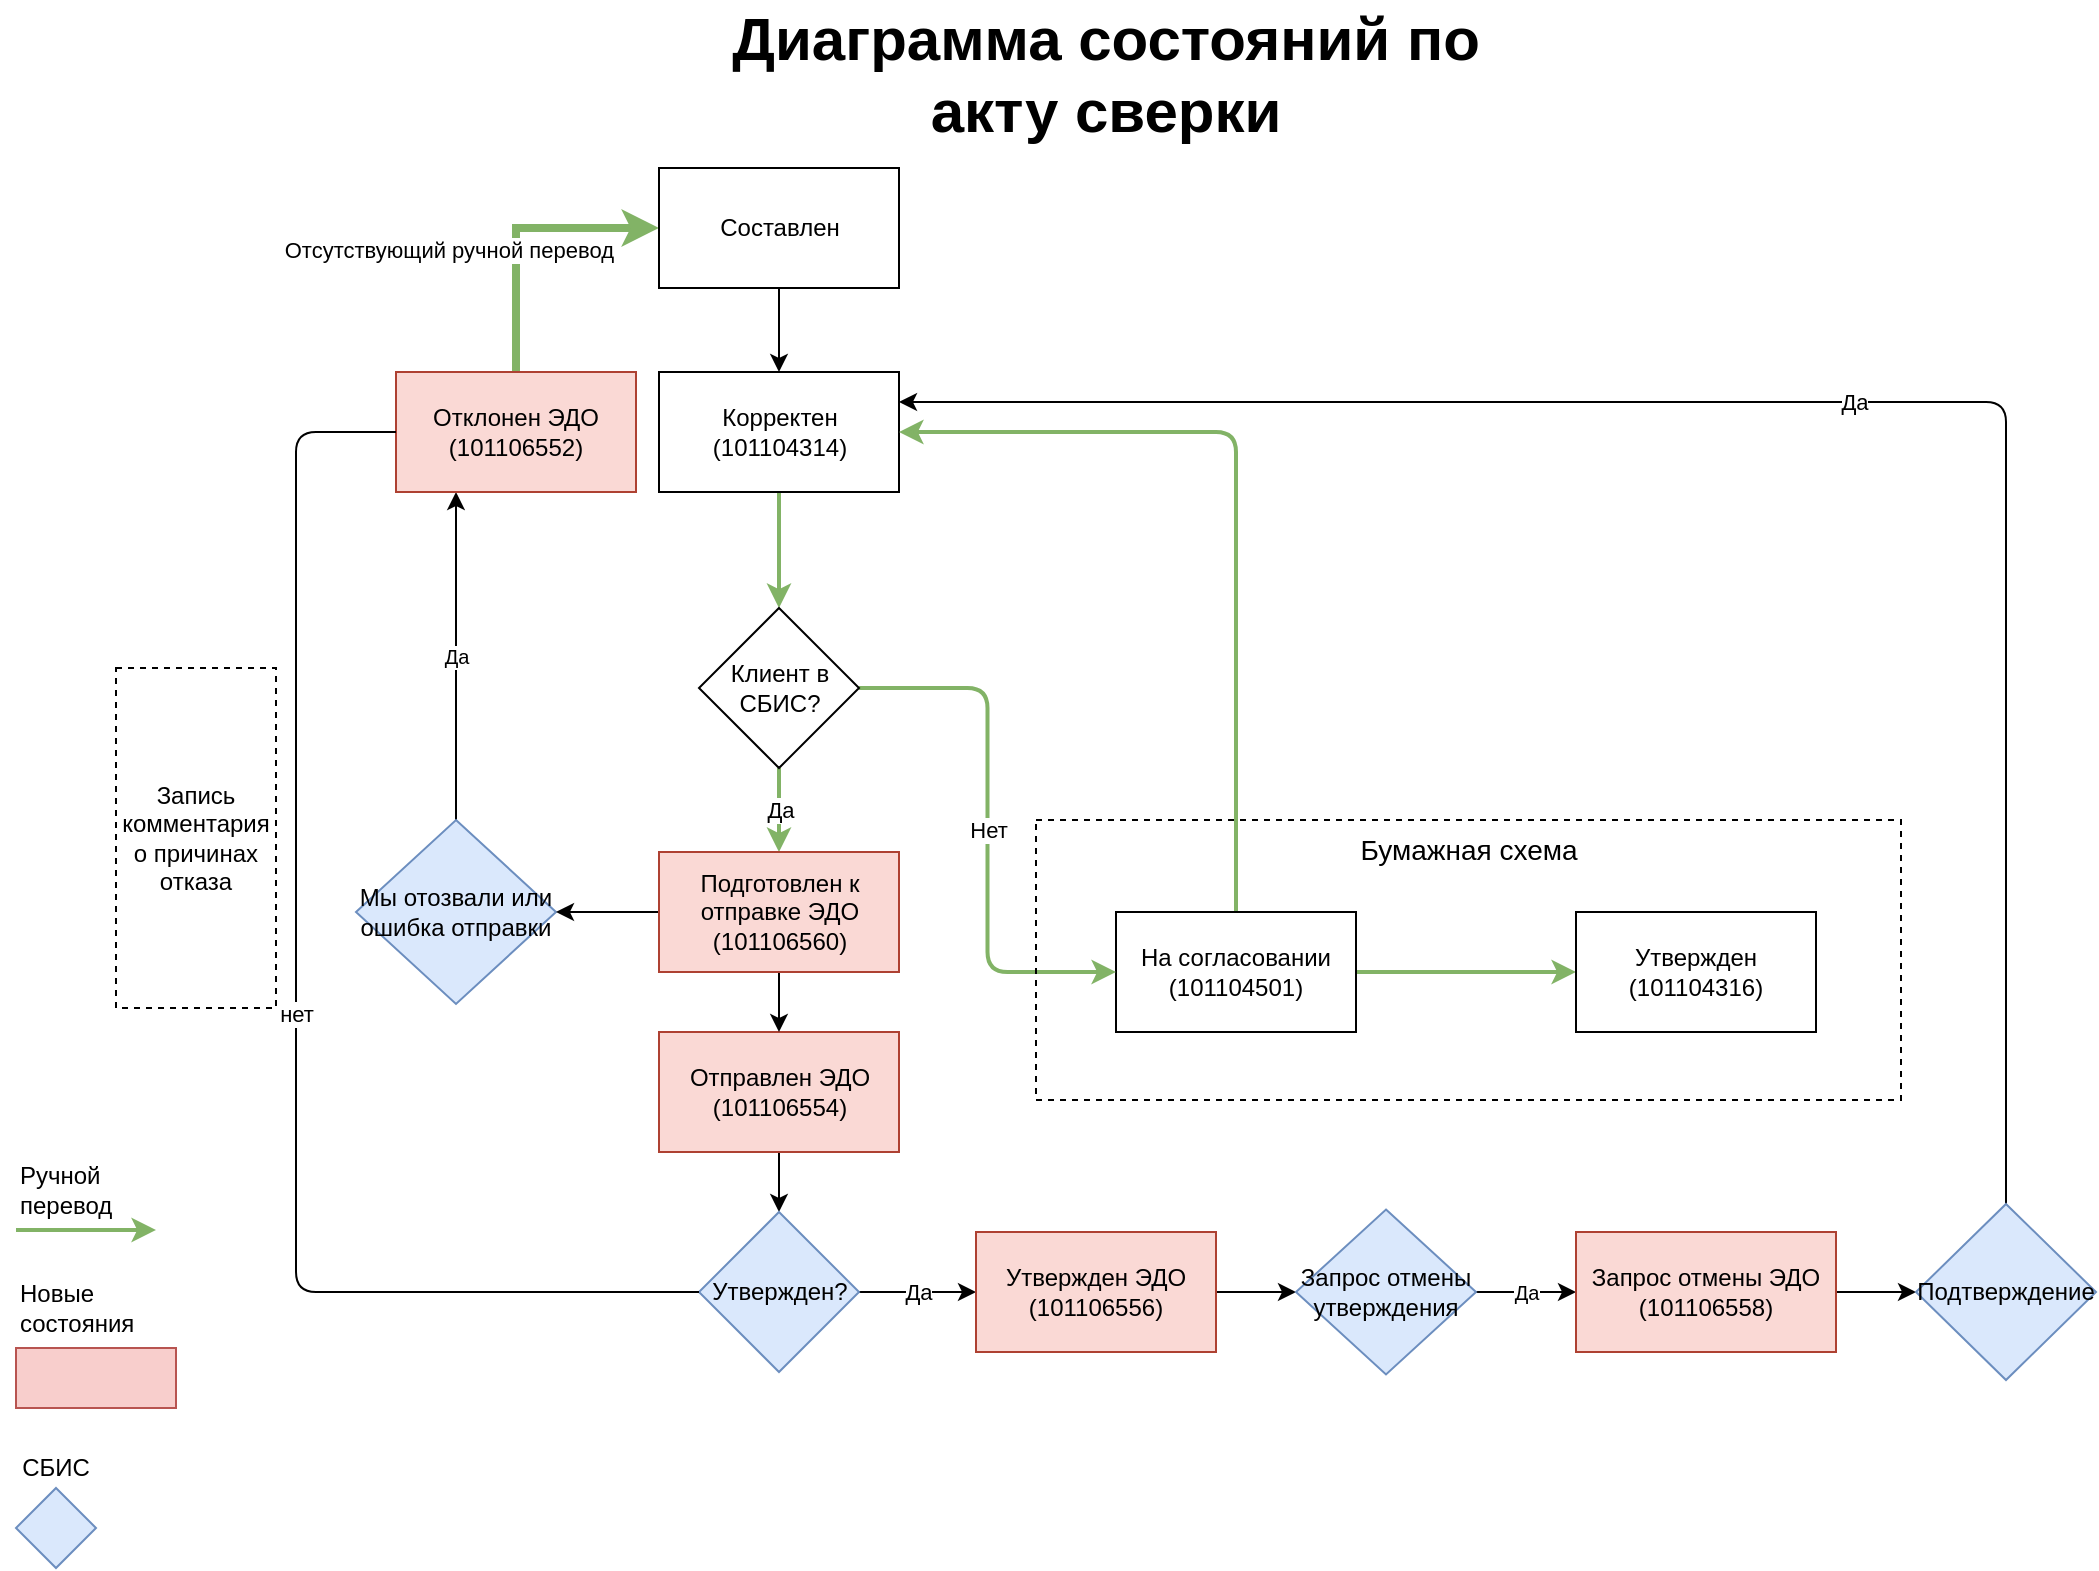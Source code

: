 <mxfile version="15.2.5" type="device"><diagram id="iuCHiCjnLZ_IgXiarGEA" name="Reconcilliation_States_Diagram"><mxGraphModel dx="1422" dy="794" grid="0" gridSize="10" guides="1" tooltips="1" connect="1" arrows="1" fold="1" page="1" pageScale="1" pageWidth="1169" pageHeight="827" math="0" shadow="0"><root><mxCell id="0"/><mxCell id="1" parent="0"/><mxCell id="cApltJcbFy3aZXX6_Vio-32" style="edgeStyle=orthogonalEdgeStyle;orthogonalLoop=1;jettySize=auto;html=1;exitX=0.5;exitY=1;exitDx=0;exitDy=0;entryX=0.5;entryY=0;entryDx=0;entryDy=0;fillColor=#d5e8d4;strokeColor=#82b366;strokeWidth=2;" parent="1" source="cApltJcbFy3aZXX6_Vio-2" target="cApltJcbFy3aZXX6_Vio-25" edge="1"><mxGeometry relative="1" as="geometry"/></mxCell><mxCell id="cApltJcbFy3aZXX6_Vio-2" value="Корректен (101104314)" style="whiteSpace=wrap;html=1;" parent="1" vertex="1"><mxGeometry x="361.5" y="202" width="120" height="60" as="geometry"/></mxCell><mxCell id="cApltJcbFy3aZXX6_Vio-29" style="edgeStyle=orthogonalEdgeStyle;orthogonalLoop=1;jettySize=auto;html=1;exitX=1;exitY=0.5;exitDx=0;exitDy=0;entryX=0;entryY=0.5;entryDx=0;entryDy=0;fillColor=#d5e8d4;strokeColor=#82b366;strokeWidth=2;" parent="1" source="cApltJcbFy3aZXX6_Vio-6" target="cApltJcbFy3aZXX6_Vio-28" edge="1"><mxGeometry relative="1" as="geometry"/></mxCell><mxCell id="cApltJcbFy3aZXX6_Vio-35" style="edgeStyle=orthogonalEdgeStyle;orthogonalLoop=1;jettySize=auto;html=1;exitX=0.5;exitY=0;exitDx=0;exitDy=0;entryX=1;entryY=0.5;entryDx=0;entryDy=0;strokeWidth=2;fillColor=#d5e8d4;strokeColor=#82b366;" parent="1" source="cApltJcbFy3aZXX6_Vio-6" target="cApltJcbFy3aZXX6_Vio-2" edge="1"><mxGeometry relative="1" as="geometry"/></mxCell><mxCell id="cApltJcbFy3aZXX6_Vio-6" value="На согласовании (101104501)" style="whiteSpace=wrap;html=1;" parent="1" vertex="1"><mxGeometry x="590" y="472" width="120" height="60" as="geometry"/></mxCell><mxCell id="cApltJcbFy3aZXX6_Vio-47" style="edgeStyle=orthogonalEdgeStyle;orthogonalLoop=1;jettySize=auto;html=1;exitX=0.5;exitY=1;exitDx=0;exitDy=0;entryX=0.5;entryY=0;entryDx=0;entryDy=0;" parent="1" source="cApltJcbFy3aZXX6_Vio-8" target="cApltJcbFy3aZXX6_Vio-17" edge="1"><mxGeometry relative="1" as="geometry"/></mxCell><mxCell id="cApltJcbFy3aZXX6_Vio-8" value="Отправлен ЭДО (101106554)" style="whiteSpace=wrap;html=1;fillColor=#fad9d5;strokeColor=#ae4132;" parent="1" vertex="1"><mxGeometry x="361.5" y="532" width="120" height="60" as="geometry"/></mxCell><mxCell id="cApltJcbFy3aZXX6_Vio-38" value="Да" style="edgeStyle=orthogonalEdgeStyle;orthogonalLoop=1;jettySize=auto;html=1;exitX=1;exitY=0.5;exitDx=0;exitDy=0;entryX=0;entryY=0.5;entryDx=0;entryDy=0;" parent="1" source="cApltJcbFy3aZXX6_Vio-17" target="cApltJcbFy3aZXX6_Vio-37" edge="1"><mxGeometry relative="1" as="geometry"/></mxCell><mxCell id="cApltJcbFy3aZXX6_Vio-17" value="Утвержден?" style="rhombus;whiteSpace=wrap;html=1;fillColor=#dae8fc;strokeColor=#6c8ebf;" parent="1" vertex="1"><mxGeometry x="381.5" y="622" width="80" height="80" as="geometry"/></mxCell><mxCell id="cApltJcbFy3aZXX6_Vio-27" value="Нет" style="edgeStyle=orthogonalEdgeStyle;orthogonalLoop=1;jettySize=auto;html=1;exitX=1;exitY=0.5;exitDx=0;exitDy=0;entryX=0;entryY=0.5;entryDx=0;entryDy=0;strokeWidth=2;gradientColor=#97d077;fillColor=#d5e8d4;strokeColor=#82b366;" parent="1" source="cApltJcbFy3aZXX6_Vio-25" target="cApltJcbFy3aZXX6_Vio-6" edge="1"><mxGeometry relative="1" as="geometry"/></mxCell><mxCell id="qCYMfcavBI-mf1ZPyFLn-5" value="Да" style="edgeStyle=orthogonalEdgeStyle;orthogonalLoop=1;jettySize=auto;html=1;exitX=0.5;exitY=1;exitDx=0;exitDy=0;entryX=0.5;entryY=0;entryDx=0;entryDy=0;fillColor=#d5e8d4;strokeColor=#82b366;strokeWidth=2;" parent="1" source="cApltJcbFy3aZXX6_Vio-25" target="qCYMfcavBI-mf1ZPyFLn-4" edge="1"><mxGeometry relative="1" as="geometry"/></mxCell><mxCell id="cApltJcbFy3aZXX6_Vio-25" value="Клиент в СБИС?" style="rhombus;whiteSpace=wrap;html=1;" parent="1" vertex="1"><mxGeometry x="381.5" y="320" width="80" height="80" as="geometry"/></mxCell><mxCell id="cApltJcbFy3aZXX6_Vio-28" value="Утвержден (101104316)" style="whiteSpace=wrap;html=1;" parent="1" vertex="1"><mxGeometry x="820" y="472" width="120" height="60" as="geometry"/></mxCell><mxCell id="cApltJcbFy3aZXX6_Vio-42" style="edgeStyle=orthogonalEdgeStyle;orthogonalLoop=1;jettySize=auto;html=1;exitX=1;exitY=0.5;exitDx=0;exitDy=0;entryX=0;entryY=0.5;entryDx=0;entryDy=0;" parent="1" source="cApltJcbFy3aZXX6_Vio-37" target="cApltJcbFy3aZXX6_Vio-40" edge="1"><mxGeometry relative="1" as="geometry"/></mxCell><mxCell id="cApltJcbFy3aZXX6_Vio-37" value="Утвержден ЭДО (101106556)" style="whiteSpace=wrap;html=1;fillColor=#fad9d5;strokeColor=#ae4132;" parent="1" vertex="1"><mxGeometry x="520" y="632" width="120" height="60" as="geometry"/></mxCell><mxCell id="cApltJcbFy3aZXX6_Vio-78" value="Да" style="edgeStyle=orthogonalEdgeStyle;orthogonalLoop=1;jettySize=auto;html=1;exitX=1;exitY=0.5;exitDx=0;exitDy=0;entryX=0;entryY=0.5;entryDx=0;entryDy=0;fontSize=10;strokeColor=#000000;strokeWidth=1;" parent="1" source="cApltJcbFy3aZXX6_Vio-40" target="cApltJcbFy3aZXX6_Vio-41" edge="1"><mxGeometry relative="1" as="geometry"/></mxCell><mxCell id="cApltJcbFy3aZXX6_Vio-40" value="Запрос отмены утверждения" style="rhombus;whiteSpace=wrap;html=1;fillColor=#dae8fc;strokeColor=#6c8ebf;" parent="1" vertex="1"><mxGeometry x="680" y="620.75" width="90" height="82.5" as="geometry"/></mxCell><mxCell id="cApltJcbFy3aZXX6_Vio-51" style="edgeStyle=orthogonalEdgeStyle;orthogonalLoop=1;jettySize=auto;html=1;exitX=1;exitY=0.5;exitDx=0;exitDy=0;entryX=0;entryY=0.5;entryDx=0;entryDy=0;" parent="1" source="cApltJcbFy3aZXX6_Vio-41" target="cApltJcbFy3aZXX6_Vio-50" edge="1"><mxGeometry relative="1" as="geometry"/></mxCell><mxCell id="cApltJcbFy3aZXX6_Vio-41" value="Запрос отмены ЭДО (101106558)" style="whiteSpace=wrap;html=1;fillColor=#fad9d5;strokeColor=#ae4132;" parent="1" vertex="1"><mxGeometry x="820" y="632" width="130" height="60" as="geometry"/></mxCell><mxCell id="cApltJcbFy3aZXX6_Vio-76" value="Да" style="edgeStyle=orthogonalEdgeStyle;orthogonalLoop=1;jettySize=auto;html=1;exitX=0.5;exitY=0;exitDx=0;exitDy=0;entryX=0.25;entryY=1;entryDx=0;entryDy=0;fontSize=10;strokeWidth=1;" parent="1" source="cApltJcbFy3aZXX6_Vio-45" target="cApltJcbFy3aZXX6_Vio-58" edge="1"><mxGeometry relative="1" as="geometry"/></mxCell><mxCell id="cApltJcbFy3aZXX6_Vio-45" value="Мы отозвали или ошибка отправки" style="rhombus;whiteSpace=wrap;html=1;fillColor=#dae8fc;strokeColor=#6c8ebf;" parent="1" vertex="1"><mxGeometry x="210" y="426" width="100" height="92" as="geometry"/></mxCell><mxCell id="cApltJcbFy3aZXX6_Vio-52" value="Да" style="edgeStyle=orthogonalEdgeStyle;orthogonalLoop=1;jettySize=auto;html=1;exitX=0.5;exitY=0;exitDx=0;exitDy=0;entryX=1;entryY=0.25;entryDx=0;entryDy=0;" parent="1" source="cApltJcbFy3aZXX6_Vio-50" target="cApltJcbFy3aZXX6_Vio-2" edge="1"><mxGeometry relative="1" as="geometry"><Array as="points"><mxPoint x="1035" y="217"/></Array></mxGeometry></mxCell><mxCell id="cApltJcbFy3aZXX6_Vio-50" value="Подтверждение" style="rhombus;whiteSpace=wrap;html=1;fillColor=#dae8fc;strokeColor=#6c8ebf;" parent="1" vertex="1"><mxGeometry x="990" y="618" width="90" height="88" as="geometry"/></mxCell><mxCell id="cApltJcbFy3aZXX6_Vio-56" value="Запись комментария о причинах отказа" style="whiteSpace=wrap;html=1;dashed=1;fillColor=none;horizontal=1;" parent="1" vertex="1"><mxGeometry x="90" y="350" width="80" height="170" as="geometry"/></mxCell><mxCell id="EoI1GxVh2-0JeKaHGXAE-5" value="&lt;div style=&quot;font-size: 11px;&quot;&gt;Отсутствующий ручной перевод&lt;/div&gt;" style="edgeStyle=orthogonalEdgeStyle;rounded=0;orthogonalLoop=1;jettySize=auto;html=1;exitX=0.5;exitY=0;exitDx=0;exitDy=0;entryX=0;entryY=0.5;entryDx=0;entryDy=0;fillColor=#d5e8d4;strokeColor=#82b366;strokeWidth=4;align=right;shadow=0;verticalAlign=bottom;horizontal=1;fontSize=11;labelPosition=left;verticalLabelPosition=top;labelBorderColor=none;labelBackgroundColor=default;fontColor=default;spacingLeft=0;spacingBottom=0;spacingRight=0;spacingTop=0;spacing=2;" parent="1" source="cApltJcbFy3aZXX6_Vio-58" target="EoI1GxVh2-0JeKaHGXAE-2" edge="1"><mxGeometry x="0.7" y="-20" relative="1" as="geometry"><mxPoint as="offset"/></mxGeometry></mxCell><mxCell id="cApltJcbFy3aZXX6_Vio-58" value="Отклонен ЭДО (101106552)" style="whiteSpace=wrap;html=1;fillColor=#fad9d5;strokeColor=#ae4132;" parent="1" vertex="1"><mxGeometry x="230" y="202" width="120" height="60" as="geometry"/></mxCell><mxCell id="cApltJcbFy3aZXX6_Vio-59" value="нет" style="edgeStyle=orthogonalEdgeStyle;orthogonalLoop=1;jettySize=auto;html=1;exitX=0;exitY=0.5;exitDx=0;exitDy=0;entryX=0;entryY=0.5;entryDx=0;entryDy=0;endArrow=none;" parent="1" source="cApltJcbFy3aZXX6_Vio-17" target="cApltJcbFy3aZXX6_Vio-58" edge="1"><mxGeometry relative="1" as="geometry"><mxPoint x="381.5" y="782" as="sourcePoint"/><mxPoint x="361.5" y="232" as="targetPoint"/><Array as="points"><mxPoint x="382" y="662"/><mxPoint x="180" y="662"/><mxPoint x="180" y="232"/></Array></mxGeometry></mxCell><mxCell id="cApltJcbFy3aZXX6_Vio-63" value="" style="endArrow=classic;html=1;strokeColor=#82b366;strokeWidth=2;fillColor=#d5e8d4;" parent="1" edge="1"><mxGeometry width="50" height="50" relative="1" as="geometry"><mxPoint x="40" y="631" as="sourcePoint"/><mxPoint x="110" y="631" as="targetPoint"/><Array as="points"><mxPoint x="110" y="631"/></Array></mxGeometry></mxCell><mxCell id="cApltJcbFy3aZXX6_Vio-64" value="Ручной перевод" style="text;html=1;strokeColor=none;fillColor=none;align=left;verticalAlign=middle;whiteSpace=wrap;" parent="1" vertex="1"><mxGeometry x="40" y="601" width="40" height="20" as="geometry"/></mxCell><mxCell id="cApltJcbFy3aZXX6_Vio-66" value="" style="whiteSpace=wrap;html=1;fillColor=#f8cecc;strokeColor=#b85450;" parent="1" vertex="1"><mxGeometry x="40" y="690" width="80" height="30" as="geometry"/></mxCell><mxCell id="cApltJcbFy3aZXX6_Vio-67" value="Новые состояния" style="text;html=1;strokeColor=none;fillColor=none;align=left;verticalAlign=middle;whiteSpace=wrap;" parent="1" vertex="1"><mxGeometry x="40" y="660" width="60" height="20" as="geometry"/></mxCell><mxCell id="cApltJcbFy3aZXX6_Vio-68" value="" style="rhombus;whiteSpace=wrap;html=1;align=left;fillColor=#dae8fc;strokeColor=#6c8ebf;" parent="1" vertex="1"><mxGeometry x="40" y="760" width="40" height="40" as="geometry"/></mxCell><mxCell id="cApltJcbFy3aZXX6_Vio-70" value="СБИС" style="text;html=1;strokeColor=none;fillColor=none;align=center;verticalAlign=middle;whiteSpace=wrap;" parent="1" vertex="1"><mxGeometry x="40" y="740" width="40" height="20" as="geometry"/></mxCell><mxCell id="cApltJcbFy3aZXX6_Vio-73" value="Диаграмма состояний по акту сверки" style="text;html=1;strokeColor=none;fillColor=none;align=center;verticalAlign=middle;whiteSpace=wrap;fontSize=30;fontStyle=1;" parent="1" vertex="1"><mxGeometry x="390" y="20" width="390" height="65" as="geometry"/></mxCell><mxCell id="cApltJcbFy3aZXX6_Vio-75" value="&lt;font style=&quot;font-size: 14px;&quot;&gt;&lt;span style=&quot;font-size: 14px;&quot;&gt;Бумажная схема&lt;/span&gt;&lt;/font&gt;" style="whiteSpace=wrap;html=1;dashed=1;fontSize=14;strokeColor=#000000;fillColor=none;gradientColor=#ffffff;align=center;verticalAlign=top;horizontal=1;fontStyle=0;" parent="1" vertex="1"><mxGeometry x="550" y="426" width="432.5" height="140" as="geometry"/></mxCell><mxCell id="qCYMfcavBI-mf1ZPyFLn-6" style="edgeStyle=orthogonalEdgeStyle;orthogonalLoop=1;jettySize=auto;html=1;exitX=0;exitY=0.5;exitDx=0;exitDy=0;entryX=1;entryY=0.5;entryDx=0;entryDy=0;strokeWidth=1;" parent="1" source="qCYMfcavBI-mf1ZPyFLn-4" target="cApltJcbFy3aZXX6_Vio-45" edge="1"><mxGeometry relative="1" as="geometry"/></mxCell><mxCell id="qCYMfcavBI-mf1ZPyFLn-8" style="edgeStyle=orthogonalEdgeStyle;orthogonalLoop=1;jettySize=auto;html=1;exitX=0.5;exitY=1;exitDx=0;exitDy=0;entryX=0.5;entryY=0;entryDx=0;entryDy=0;strokeWidth=1;" parent="1" source="qCYMfcavBI-mf1ZPyFLn-4" target="cApltJcbFy3aZXX6_Vio-8" edge="1"><mxGeometry relative="1" as="geometry"/></mxCell><mxCell id="qCYMfcavBI-mf1ZPyFLn-4" value="Подготовлен к отправке ЭДО (101106560)" style="whiteSpace=wrap;html=1;fillColor=#fad9d5;strokeColor=#ae4132;" parent="1" vertex="1"><mxGeometry x="361.5" y="442" width="120" height="60" as="geometry"/></mxCell><mxCell id="qCYMfcavBI-mf1ZPyFLn-7" style="edgeStyle=orthogonalEdgeStyle;orthogonalLoop=1;jettySize=auto;html=1;exitX=0.5;exitY=1;exitDx=0;exitDy=0;strokeWidth=1;" parent="1" source="qCYMfcavBI-mf1ZPyFLn-4" target="qCYMfcavBI-mf1ZPyFLn-4" edge="1"><mxGeometry relative="1" as="geometry"/></mxCell><mxCell id="EoI1GxVh2-0JeKaHGXAE-4" value="" style="edgeStyle=orthogonalEdgeStyle;rounded=0;orthogonalLoop=1;jettySize=auto;html=1;" parent="1" source="EoI1GxVh2-0JeKaHGXAE-2" target="cApltJcbFy3aZXX6_Vio-2" edge="1"><mxGeometry relative="1" as="geometry"/></mxCell><mxCell id="EoI1GxVh2-0JeKaHGXAE-2" value="Составлен" style="rounded=0;whiteSpace=wrap;html=1;" parent="1" vertex="1"><mxGeometry x="361.5" y="100" width="120" height="60" as="geometry"/></mxCell></root></mxGraphModel></diagram></mxfile>